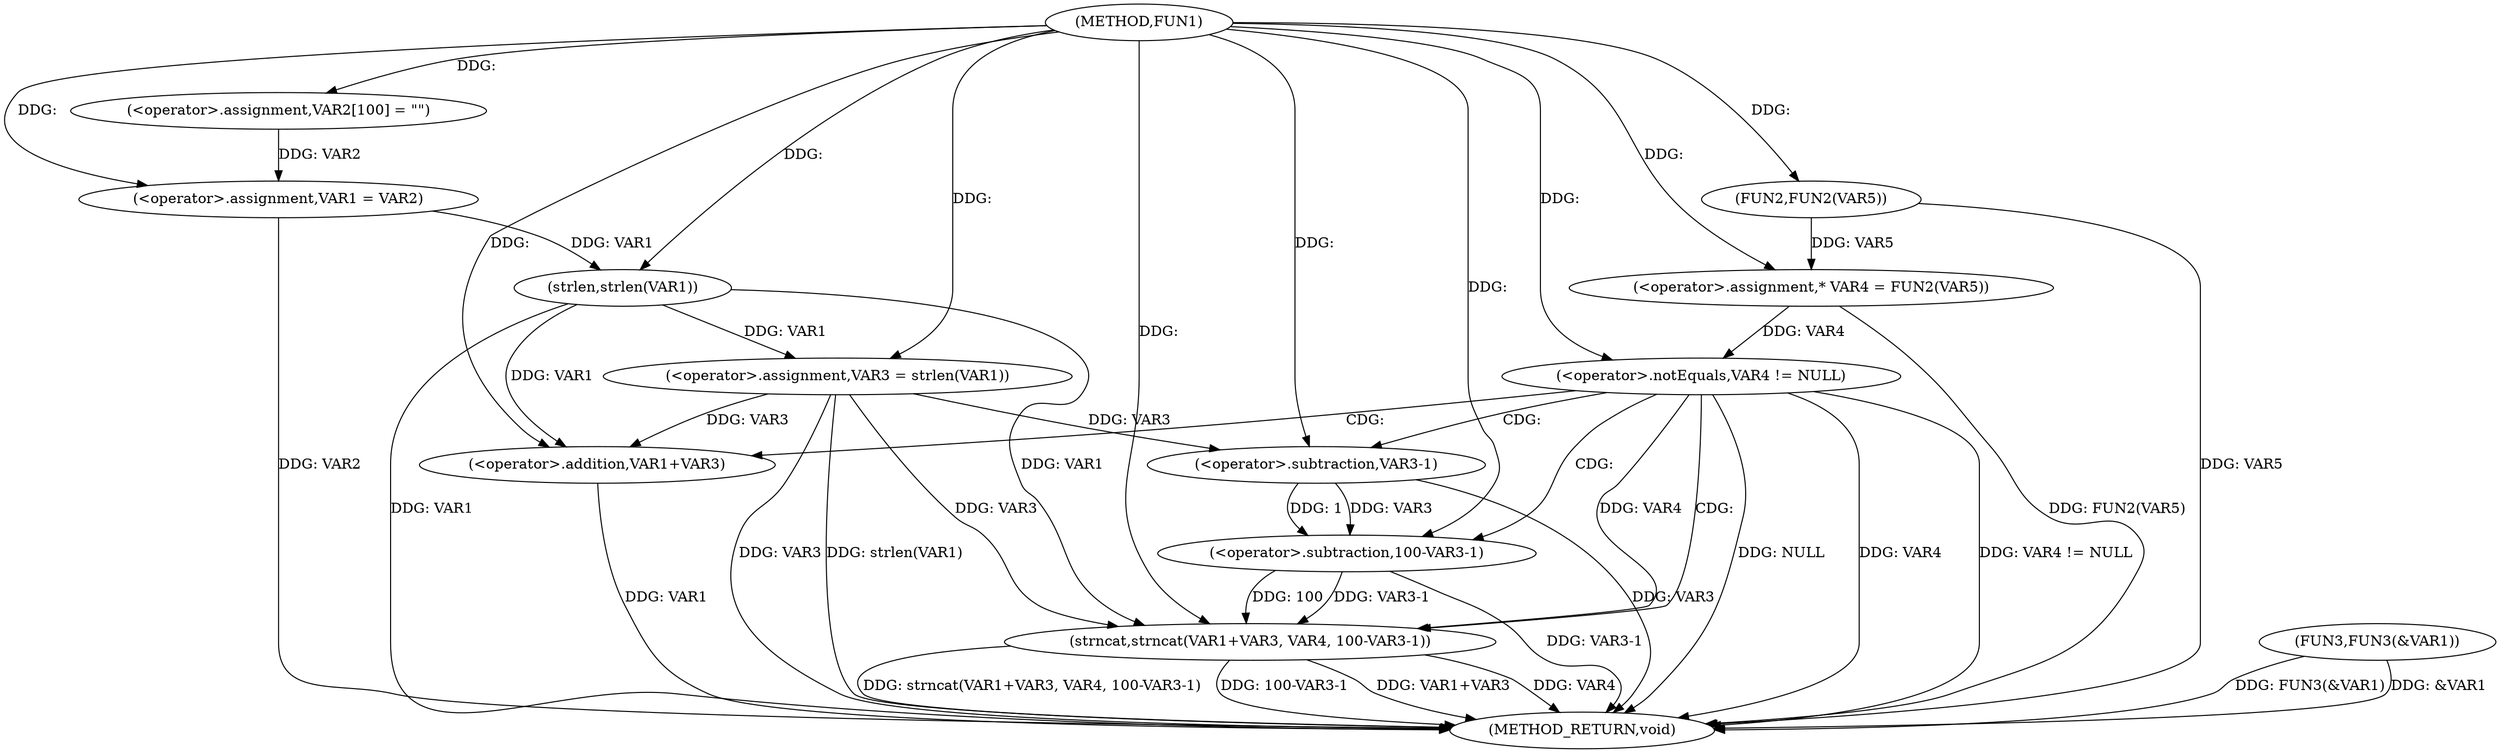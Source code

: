 digraph FUN1 {  
"1000100" [label = "(METHOD,FUN1)" ]
"1000139" [label = "(METHOD_RETURN,void)" ]
"1000104" [label = "(<operator>.assignment,VAR2[100] = \"\")" ]
"1000107" [label = "(<operator>.assignment,VAR1 = VAR2)" ]
"1000112" [label = "(<operator>.assignment,VAR3 = strlen(VAR1))" ]
"1000114" [label = "(strlen,strlen(VAR1))" ]
"1000117" [label = "(<operator>.assignment,* VAR4 = FUN2(VAR5))" ]
"1000119" [label = "(FUN2,FUN2(VAR5))" ]
"1000122" [label = "(<operator>.notEquals,VAR4 != NULL)" ]
"1000126" [label = "(strncat,strncat(VAR1+VAR3, VAR4, 100-VAR3-1))" ]
"1000127" [label = "(<operator>.addition,VAR1+VAR3)" ]
"1000131" [label = "(<operator>.subtraction,100-VAR3-1)" ]
"1000133" [label = "(<operator>.subtraction,VAR3-1)" ]
"1000136" [label = "(FUN3,FUN3(&VAR1))" ]
  "1000112" -> "1000139"  [ label = "DDG: strlen(VAR1)"] 
  "1000122" -> "1000139"  [ label = "DDG: VAR4"] 
  "1000133" -> "1000139"  [ label = "DDG: VAR3"] 
  "1000114" -> "1000139"  [ label = "DDG: VAR1"] 
  "1000126" -> "1000139"  [ label = "DDG: VAR1+VAR3"] 
  "1000127" -> "1000139"  [ label = "DDG: VAR1"] 
  "1000117" -> "1000139"  [ label = "DDG: FUN2(VAR5)"] 
  "1000126" -> "1000139"  [ label = "DDG: VAR4"] 
  "1000126" -> "1000139"  [ label = "DDG: strncat(VAR1+VAR3, VAR4, 100-VAR3-1)"] 
  "1000131" -> "1000139"  [ label = "DDG: VAR3-1"] 
  "1000112" -> "1000139"  [ label = "DDG: VAR3"] 
  "1000119" -> "1000139"  [ label = "DDG: VAR5"] 
  "1000136" -> "1000139"  [ label = "DDG: FUN3(&VAR1)"] 
  "1000122" -> "1000139"  [ label = "DDG: VAR4 != NULL"] 
  "1000136" -> "1000139"  [ label = "DDG: &VAR1"] 
  "1000107" -> "1000139"  [ label = "DDG: VAR2"] 
  "1000126" -> "1000139"  [ label = "DDG: 100-VAR3-1"] 
  "1000122" -> "1000139"  [ label = "DDG: NULL"] 
  "1000100" -> "1000104"  [ label = "DDG: "] 
  "1000104" -> "1000107"  [ label = "DDG: VAR2"] 
  "1000100" -> "1000107"  [ label = "DDG: "] 
  "1000114" -> "1000112"  [ label = "DDG: VAR1"] 
  "1000100" -> "1000112"  [ label = "DDG: "] 
  "1000107" -> "1000114"  [ label = "DDG: VAR1"] 
  "1000100" -> "1000114"  [ label = "DDG: "] 
  "1000119" -> "1000117"  [ label = "DDG: VAR5"] 
  "1000100" -> "1000117"  [ label = "DDG: "] 
  "1000100" -> "1000119"  [ label = "DDG: "] 
  "1000117" -> "1000122"  [ label = "DDG: VAR4"] 
  "1000100" -> "1000122"  [ label = "DDG: "] 
  "1000114" -> "1000126"  [ label = "DDG: VAR1"] 
  "1000100" -> "1000126"  [ label = "DDG: "] 
  "1000112" -> "1000126"  [ label = "DDG: VAR3"] 
  "1000114" -> "1000127"  [ label = "DDG: VAR1"] 
  "1000100" -> "1000127"  [ label = "DDG: "] 
  "1000112" -> "1000127"  [ label = "DDG: VAR3"] 
  "1000122" -> "1000126"  [ label = "DDG: VAR4"] 
  "1000131" -> "1000126"  [ label = "DDG: 100"] 
  "1000131" -> "1000126"  [ label = "DDG: VAR3-1"] 
  "1000100" -> "1000131"  [ label = "DDG: "] 
  "1000133" -> "1000131"  [ label = "DDG: VAR3"] 
  "1000133" -> "1000131"  [ label = "DDG: 1"] 
  "1000100" -> "1000133"  [ label = "DDG: "] 
  "1000112" -> "1000133"  [ label = "DDG: VAR3"] 
  "1000122" -> "1000133"  [ label = "CDG: "] 
  "1000122" -> "1000127"  [ label = "CDG: "] 
  "1000122" -> "1000131"  [ label = "CDG: "] 
  "1000122" -> "1000126"  [ label = "CDG: "] 
}
